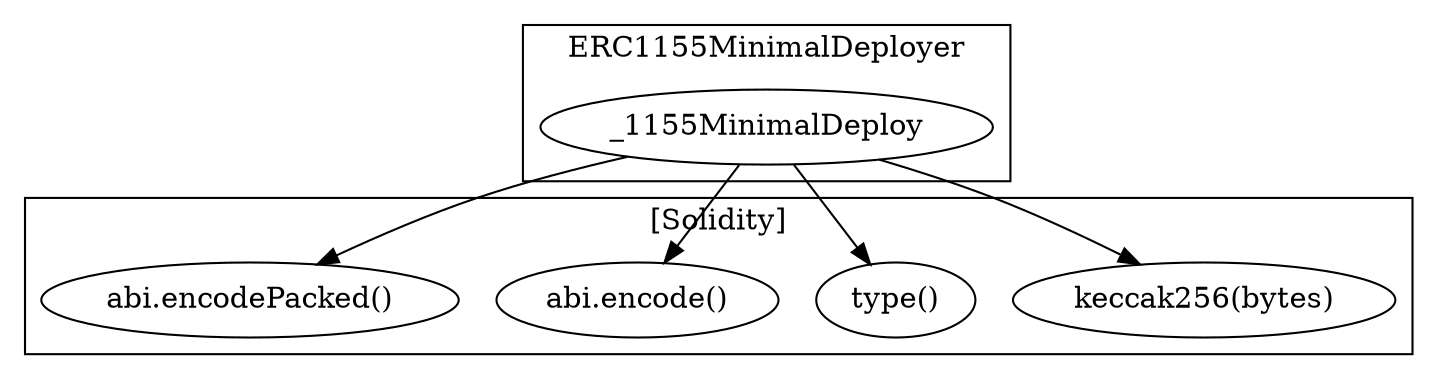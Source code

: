 strict digraph {
subgraph cluster_10676_ERC1155MinimalDeployer {
label = "ERC1155MinimalDeployer"
"10676__1155MinimalDeploy" [label="_1155MinimalDeploy"]
}subgraph cluster_solidity {
label = "[Solidity]"
"keccak256(bytes)" 
"type()" 
"abi.encode()" 
"abi.encodePacked()" 
"10676__1155MinimalDeploy" -> "keccak256(bytes)"
"10676__1155MinimalDeploy" -> "abi.encode()"
"10676__1155MinimalDeploy" -> "type()"
"10676__1155MinimalDeploy" -> "abi.encodePacked()"
}
}